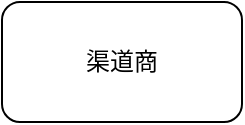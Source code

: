 <mxfile version="22.1.11" type="github">
  <diagram name="Page-1" id="fw72KA_9OHvPNJTEguOq">
    <mxGraphModel dx="921" dy="796" grid="1" gridSize="10" guides="1" tooltips="1" connect="1" arrows="1" fold="1" page="1" pageScale="1" pageWidth="827" pageHeight="1169" math="0" shadow="0">
      <root>
        <mxCell id="0" />
        <mxCell id="1" parent="0" />
        <mxCell id="gJ7Gk571Y9GFdayN9ptU-1" value="渠道商" style="rounded=1;whiteSpace=wrap;html=1;" vertex="1" parent="1">
          <mxGeometry x="120" y="200" width="120" height="60" as="geometry" />
        </mxCell>
      </root>
    </mxGraphModel>
  </diagram>
</mxfile>
